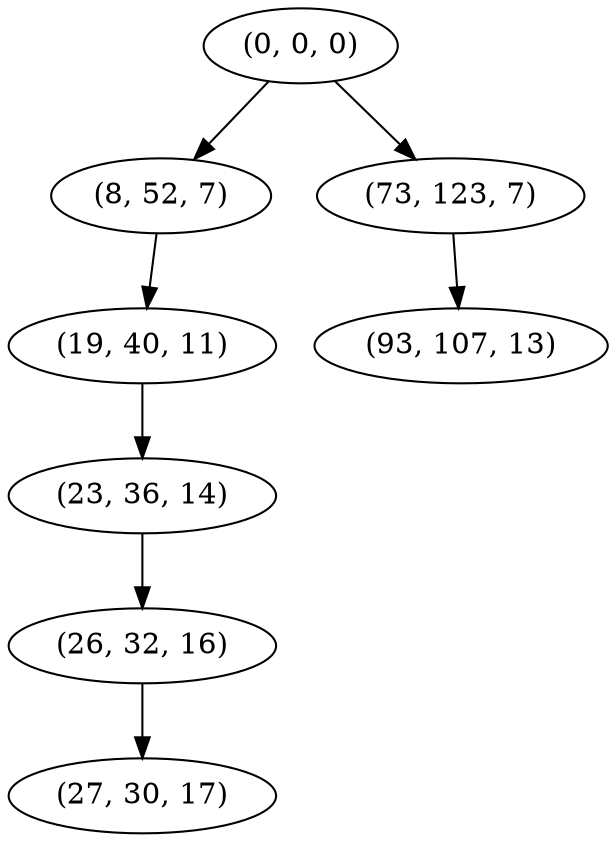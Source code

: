 digraph tree {
    "(0, 0, 0)";
    "(8, 52, 7)";
    "(19, 40, 11)";
    "(23, 36, 14)";
    "(26, 32, 16)";
    "(27, 30, 17)";
    "(73, 123, 7)";
    "(93, 107, 13)";
    "(0, 0, 0)" -> "(8, 52, 7)";
    "(0, 0, 0)" -> "(73, 123, 7)";
    "(8, 52, 7)" -> "(19, 40, 11)";
    "(19, 40, 11)" -> "(23, 36, 14)";
    "(23, 36, 14)" -> "(26, 32, 16)";
    "(26, 32, 16)" -> "(27, 30, 17)";
    "(73, 123, 7)" -> "(93, 107, 13)";
}
